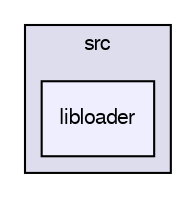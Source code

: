 digraph "libloader" {
  compound=true
  node [ fontsize="10", fontname="FreeSans"];
  edge [ labelfontsize="10", labelfontname="FreeSans"];
  subgraph clusterdir_37d5ef626c532e9d4f58c814b0f33bb1 {
    graph [ bgcolor="#ddddee", pencolor="black", label="src" fontname="FreeSans", fontsize="10", URL="dir_37d5ef626c532e9d4f58c814b0f33bb1.html"]
  dir_1a2eb78d7ba35425ca0be57b5edaa66c [shape=box, label="libloader", style="filled", fillcolor="#eeeeff", pencolor="black", URL="dir_1a2eb78d7ba35425ca0be57b5edaa66c.html"];
  }
}
